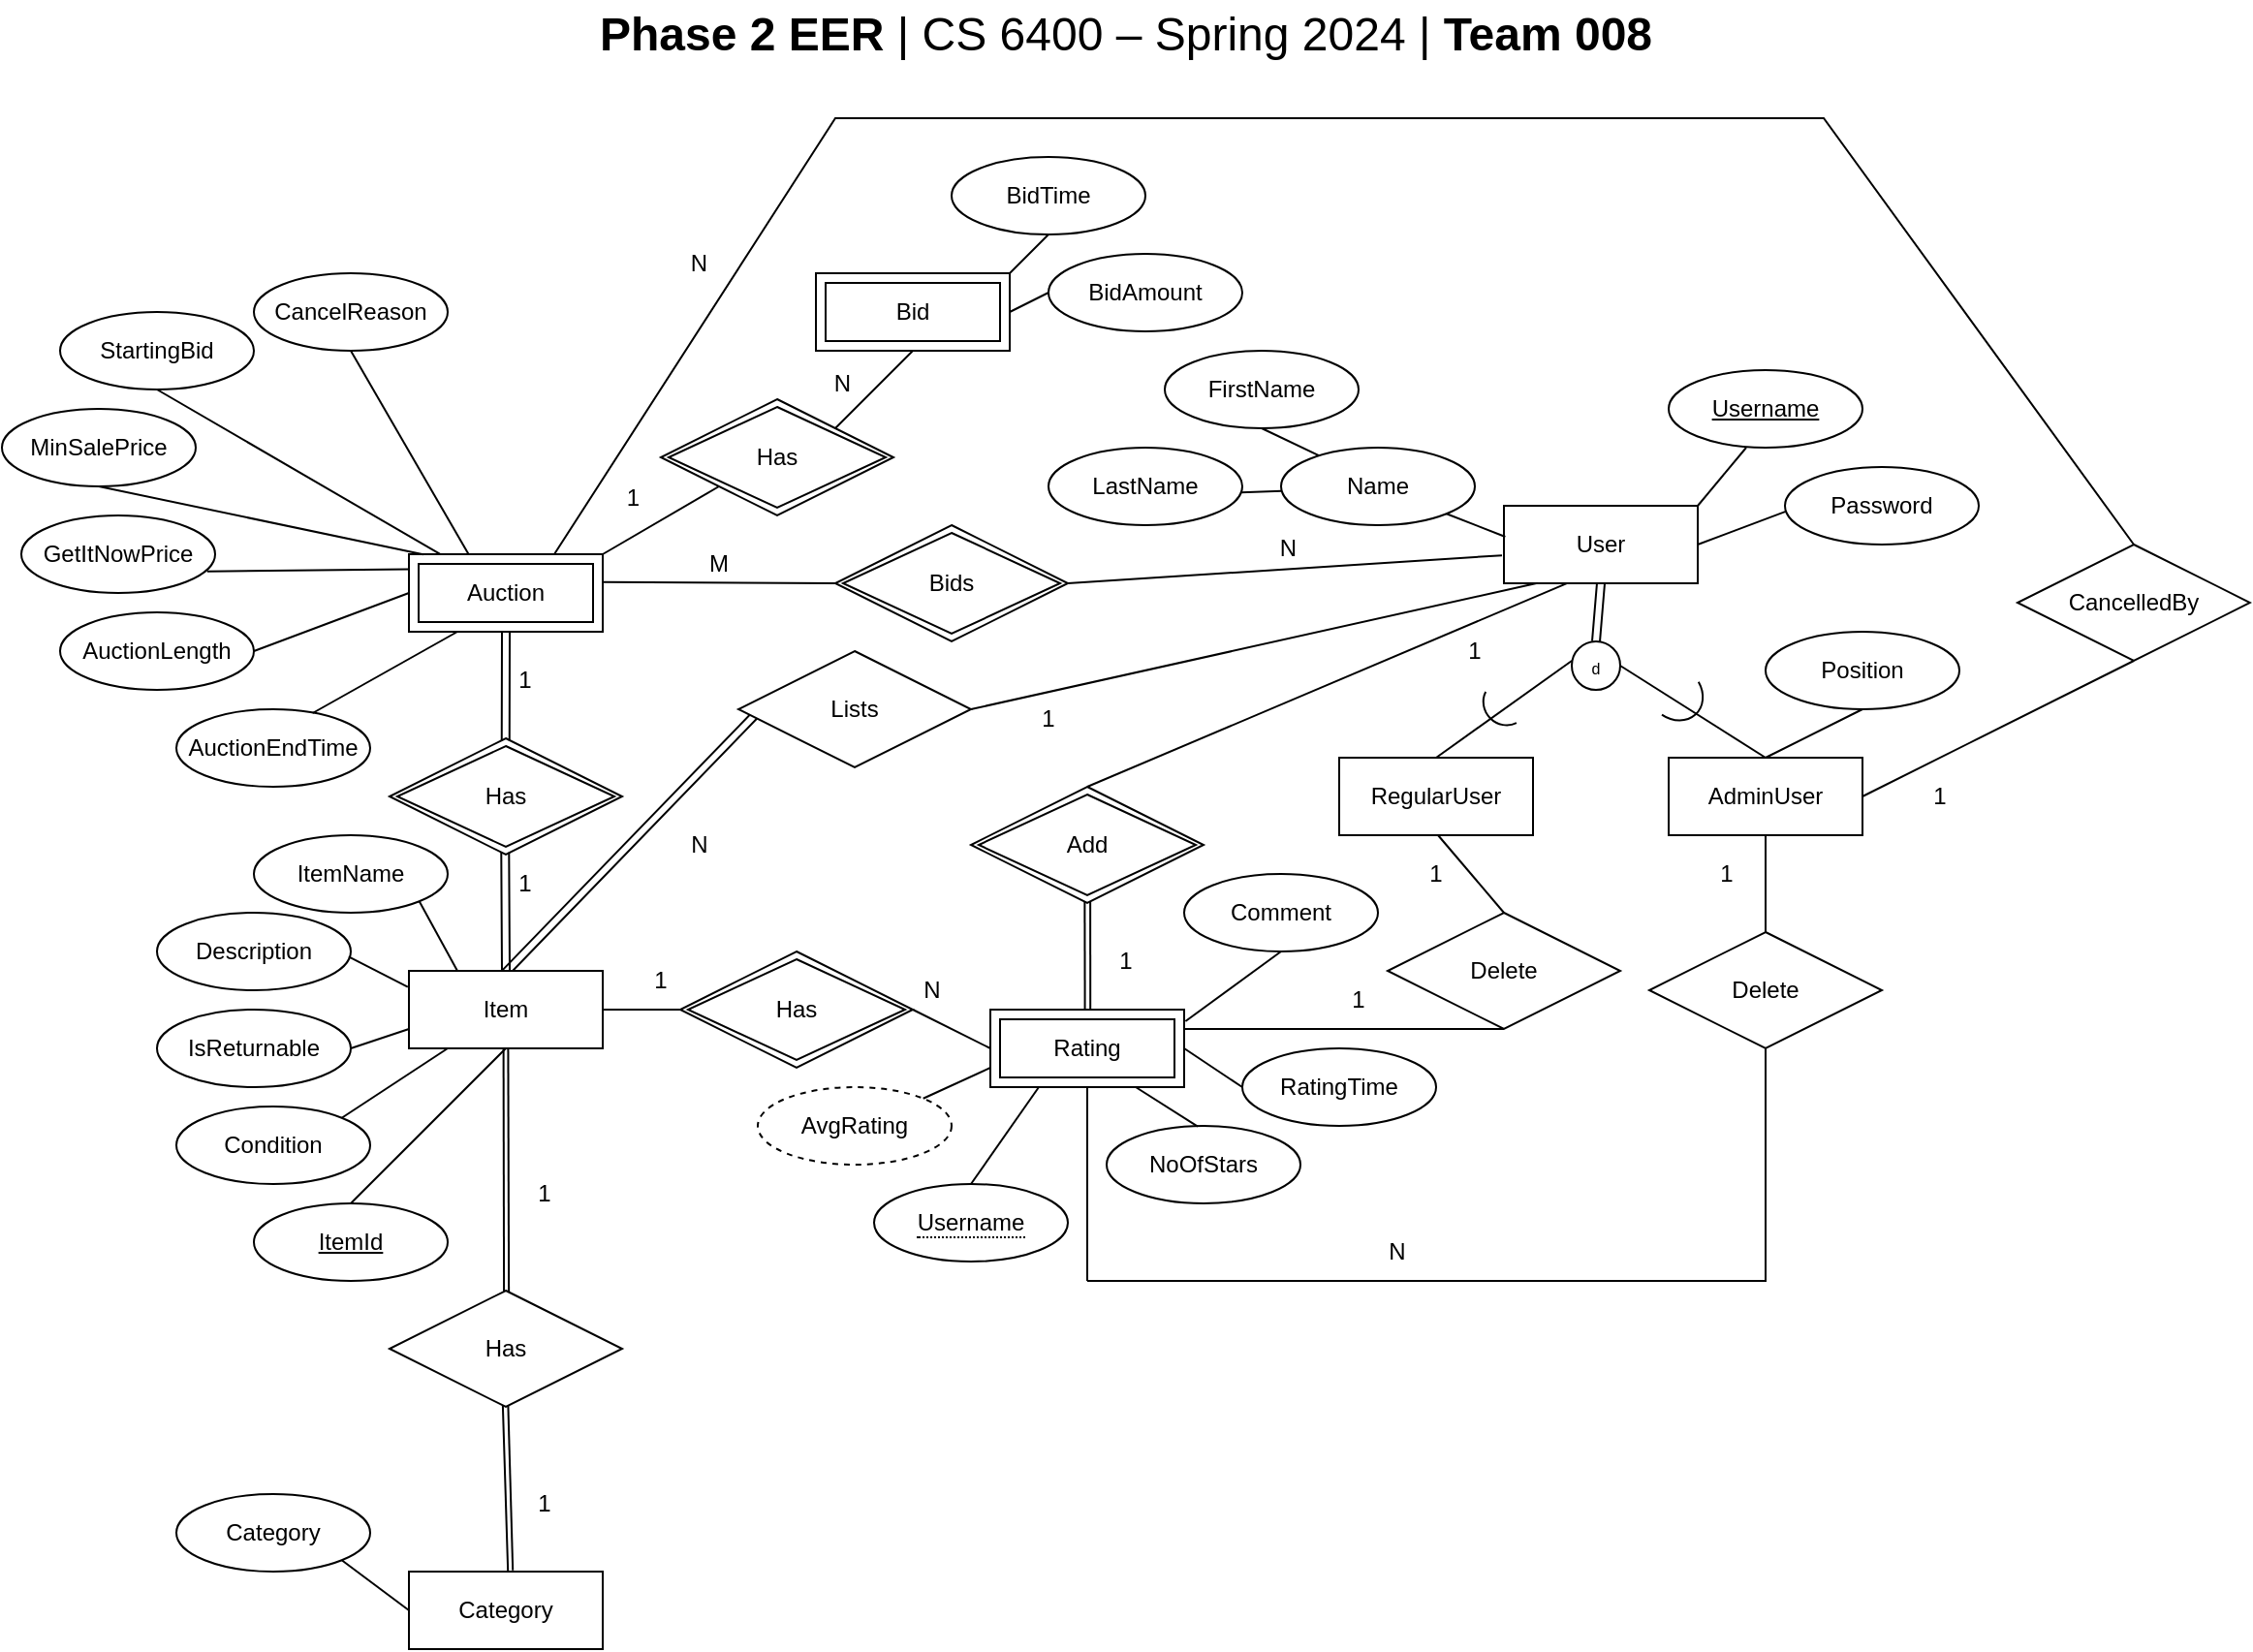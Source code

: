 <mxfile version="24.0.7" type="device">
  <diagram id="R2lEEEUBdFMjLlhIrx00" name="Page-1">
    <mxGraphModel dx="1669" dy="1546" grid="1" gridSize="10" guides="1" tooltips="1" connect="1" arrows="1" fold="1" page="1" pageScale="1" pageWidth="850" pageHeight="1100" background="none" math="0" shadow="0" extFonts="Permanent Marker^https://fonts.googleapis.com/css?family=Permanent+Marker">
      <root>
        <mxCell id="0" />
        <mxCell id="1" parent="0" />
        <mxCell id="Hxyw7TVed6CMUhGU0ngd-3" value="User" style="whiteSpace=wrap;html=1;align=center;" parent="1" vertex="1">
          <mxGeometry x="375" y="80" width="100" height="40" as="geometry" />
        </mxCell>
        <mxCell id="Hxyw7TVed6CMUhGU0ngd-4" value="AdminUser" style="whiteSpace=wrap;html=1;align=center;" parent="1" vertex="1">
          <mxGeometry x="460" y="210" width="100" height="40" as="geometry" />
        </mxCell>
        <mxCell id="Hxyw7TVed6CMUhGU0ngd-5" value="RegularUser" style="whiteSpace=wrap;html=1;align=center;" parent="1" vertex="1">
          <mxGeometry x="290" y="210" width="100" height="40" as="geometry" />
        </mxCell>
        <mxCell id="Hxyw7TVed6CMUhGU0ngd-7" value="Password" style="ellipse;whiteSpace=wrap;html=1;align=center;" parent="1" vertex="1">
          <mxGeometry x="520" y="60" width="100" height="40" as="geometry" />
        </mxCell>
        <mxCell id="Hxyw7TVed6CMUhGU0ngd-14" value="&lt;font style=&quot;font-size: 8px;&quot;&gt;d&lt;/font&gt;" style="ellipse;whiteSpace=wrap;html=1;aspect=fixed;align=center;" parent="1" vertex="1">
          <mxGeometry x="410" y="150" width="25" height="25" as="geometry" />
        </mxCell>
        <mxCell id="Hxyw7TVed6CMUhGU0ngd-17" value="" style="endArrow=none;html=1;rounded=0;entryX=0.004;entryY=0.574;entryDx=0;entryDy=0;exitX=1;exitY=0.5;exitDx=0;exitDy=0;entryPerimeter=0;" parent="1" source="Hxyw7TVed6CMUhGU0ngd-3" target="Hxyw7TVed6CMUhGU0ngd-7" edge="1">
          <mxGeometry width="50" height="50" relative="1" as="geometry">
            <mxPoint x="480" y="110" as="sourcePoint" />
            <mxPoint x="510" y="90" as="targetPoint" />
          </mxGeometry>
        </mxCell>
        <mxCell id="Hxyw7TVed6CMUhGU0ngd-18" value="" style="endArrow=none;html=1;rounded=0;exitX=1;exitY=0;exitDx=0;exitDy=0;" parent="1" source="Hxyw7TVed6CMUhGU0ngd-3" edge="1">
          <mxGeometry width="50" height="50" relative="1" as="geometry">
            <mxPoint x="450" y="100" as="sourcePoint" />
            <mxPoint x="500" y="50" as="targetPoint" />
          </mxGeometry>
        </mxCell>
        <mxCell id="Hxyw7TVed6CMUhGU0ngd-20" value="Username" style="ellipse;whiteSpace=wrap;html=1;align=center;fontStyle=4;" parent="1" vertex="1">
          <mxGeometry x="460" y="10" width="100" height="40" as="geometry" />
        </mxCell>
        <mxCell id="Hxyw7TVed6CMUhGU0ngd-21" value="FirstName" style="ellipse;whiteSpace=wrap;html=1;align=center;" parent="1" vertex="1">
          <mxGeometry x="200" width="100" height="40" as="geometry" />
        </mxCell>
        <mxCell id="Hxyw7TVed6CMUhGU0ngd-22" value="LastName" style="ellipse;whiteSpace=wrap;html=1;align=center;" parent="1" vertex="1">
          <mxGeometry x="140" y="50" width="100" height="40" as="geometry" />
        </mxCell>
        <mxCell id="Hxyw7TVed6CMUhGU0ngd-23" value="" style="endArrow=none;html=1;rounded=0;exitX=0.993;exitY=0.579;exitDx=0;exitDy=0;exitPerimeter=0;entryX=0.003;entryY=0.558;entryDx=0;entryDy=0;entryPerimeter=0;" parent="1" source="Hxyw7TVed6CMUhGU0ngd-22" target="oSjo5vYRVV7ij-zCYn1A-18" edge="1">
          <mxGeometry width="50" height="50" relative="1" as="geometry">
            <mxPoint x="285" y="160" as="sourcePoint" />
            <mxPoint x="375" y="110" as="targetPoint" />
          </mxGeometry>
        </mxCell>
        <mxCell id="Hxyw7TVed6CMUhGU0ngd-24" value="" style="endArrow=none;html=1;rounded=0;exitX=0.5;exitY=1;exitDx=0;exitDy=0;entryX=0.2;entryY=0.108;entryDx=0;entryDy=0;entryPerimeter=0;" parent="1" source="Hxyw7TVed6CMUhGU0ngd-21" target="oSjo5vYRVV7ij-zCYn1A-18" edge="1">
          <mxGeometry width="50" height="50" relative="1" as="geometry">
            <mxPoint x="340" y="50" as="sourcePoint" />
            <mxPoint x="400" y="80" as="targetPoint" />
          </mxGeometry>
        </mxCell>
        <mxCell id="Hxyw7TVed6CMUhGU0ngd-26" value="Position" style="ellipse;whiteSpace=wrap;html=1;align=center;" parent="1" vertex="1">
          <mxGeometry x="510" y="145" width="100" height="40" as="geometry" />
        </mxCell>
        <mxCell id="Hxyw7TVed6CMUhGU0ngd-27" value="" style="endArrow=none;html=1;rounded=0;exitX=0.5;exitY=0;exitDx=0;exitDy=0;entryX=0.5;entryY=1;entryDx=0;entryDy=0;" parent="1" source="Hxyw7TVed6CMUhGU0ngd-4" target="Hxyw7TVed6CMUhGU0ngd-26" edge="1">
          <mxGeometry width="50" height="50" relative="1" as="geometry">
            <mxPoint x="390" y="260" as="sourcePoint" />
            <mxPoint x="440" y="210" as="targetPoint" />
          </mxGeometry>
        </mxCell>
        <mxCell id="Hxyw7TVed6CMUhGU0ngd-48" value="" style="endArrow=none;html=1;rounded=0;exitX=-0.01;exitY=0.64;exitDx=0;exitDy=0;entryX=1;entryY=0.5;entryDx=0;entryDy=0;exitPerimeter=0;" parent="1" source="Hxyw7TVed6CMUhGU0ngd-3" target="Hxyw7TVed6CMUhGU0ngd-84" edge="1">
          <mxGeometry relative="1" as="geometry">
            <mxPoint x="320" y="130.0" as="sourcePoint" />
            <mxPoint x="320" y="170" as="targetPoint" />
          </mxGeometry>
        </mxCell>
        <mxCell id="Hxyw7TVed6CMUhGU0ngd-49" value="N" style="resizable=0;html=1;whiteSpace=wrap;align=right;verticalAlign=bottom;" parent="Hxyw7TVed6CMUhGU0ngd-48" connectable="0" vertex="1">
          <mxGeometry x="1" relative="1" as="geometry">
            <mxPoint x="120" y="-10" as="offset" />
          </mxGeometry>
        </mxCell>
        <mxCell id="Hxyw7TVed6CMUhGU0ngd-57" value="ItemName" style="ellipse;whiteSpace=wrap;html=1;align=center;" parent="1" vertex="1">
          <mxGeometry x="-270" y="250" width="100" height="40" as="geometry" />
        </mxCell>
        <mxCell id="Hxyw7TVed6CMUhGU0ngd-58" value="Description" style="ellipse;whiteSpace=wrap;html=1;align=center;" parent="1" vertex="1">
          <mxGeometry x="-320" y="290" width="100" height="40" as="geometry" />
        </mxCell>
        <mxCell id="Hxyw7TVed6CMUhGU0ngd-61" value="IsReturnable" style="ellipse;whiteSpace=wrap;html=1;align=center;" parent="1" vertex="1">
          <mxGeometry x="-320" y="340" width="100" height="40" as="geometry" />
        </mxCell>
        <mxCell id="Hxyw7TVed6CMUhGU0ngd-68" value="StartingBid" style="ellipse;whiteSpace=wrap;html=1;align=center;" parent="1" vertex="1">
          <mxGeometry x="-370" y="-20" width="100" height="40" as="geometry" />
        </mxCell>
        <mxCell id="Hxyw7TVed6CMUhGU0ngd-69" value="MinSalePrice" style="ellipse;whiteSpace=wrap;html=1;align=center;" parent="1" vertex="1">
          <mxGeometry x="-400" y="30" width="100" height="40" as="geometry" />
        </mxCell>
        <mxCell id="Hxyw7TVed6CMUhGU0ngd-70" value="AuctionLength" style="ellipse;whiteSpace=wrap;html=1;align=center;" parent="1" vertex="1">
          <mxGeometry x="-370" y="135" width="100" height="40" as="geometry" />
        </mxCell>
        <mxCell id="Hxyw7TVed6CMUhGU0ngd-71" value="AuctionEndTime" style="ellipse;whiteSpace=wrap;html=1;align=center;" parent="1" vertex="1">
          <mxGeometry x="-310" y="185" width="100" height="40" as="geometry" />
        </mxCell>
        <mxCell id="Hxyw7TVed6CMUhGU0ngd-84" value="Bids" style="shape=rhombus;double=1;perimeter=rhombusPerimeter;whiteSpace=wrap;html=1;align=center;" parent="1" vertex="1">
          <mxGeometry x="30" y="90" width="120" height="60" as="geometry" />
        </mxCell>
        <mxCell id="oSjo5vYRVV7ij-zCYn1A-8" value="GetItNowPrice" style="ellipse;whiteSpace=wrap;html=1;align=center;" parent="1" vertex="1">
          <mxGeometry x="-390" y="85" width="100" height="40" as="geometry" />
        </mxCell>
        <mxCell id="oSjo5vYRVV7ij-zCYn1A-16" value="" style="shape=link;html=1;rounded=0;exitX=0.446;exitY=1.009;exitDx=0;exitDy=0;exitPerimeter=0;entryX=0.5;entryY=0;entryDx=0;entryDy=0;" parent="1" target="Hxyw7TVed6CMUhGU0ngd-14" edge="1">
          <mxGeometry relative="1" as="geometry">
            <mxPoint x="425.0" y="120.0" as="sourcePoint" />
            <mxPoint x="425.4" y="139.64" as="targetPoint" />
          </mxGeometry>
        </mxCell>
        <mxCell id="oSjo5vYRVV7ij-zCYn1A-18" value="Name" style="ellipse;whiteSpace=wrap;html=1;align=center;" parent="1" vertex="1">
          <mxGeometry x="260" y="50" width="100" height="40" as="geometry" />
        </mxCell>
        <mxCell id="oSjo5vYRVV7ij-zCYn1A-19" value="" style="endArrow=none;html=1;rounded=0;exitX=1;exitY=1;exitDx=0;exitDy=0;entryX=0.007;entryY=0.4;entryDx=0;entryDy=0;entryPerimeter=0;" parent="1" source="oSjo5vYRVV7ij-zCYn1A-18" target="Hxyw7TVed6CMUhGU0ngd-3" edge="1">
          <mxGeometry width="50" height="50" relative="1" as="geometry">
            <mxPoint x="290" y="160" as="sourcePoint" />
            <mxPoint x="340" y="110" as="targetPoint" />
          </mxGeometry>
        </mxCell>
        <mxCell id="oSjo5vYRVV7ij-zCYn1A-23" value="" style="shape=link;html=1;rounded=0;entryX=0.075;entryY=0.542;entryDx=0;entryDy=0;exitX=0.499;exitY=0.021;exitDx=0;exitDy=0;exitPerimeter=0;entryPerimeter=0;" parent="1" edge="1">
          <mxGeometry width="50" height="50" relative="1" as="geometry">
            <mxPoint x="-140.1" y="320.84" as="sourcePoint" />
            <mxPoint x="-11" y="187.52" as="targetPoint" />
          </mxGeometry>
        </mxCell>
        <mxCell id="oSjo5vYRVV7ij-zCYn1A-26" value="" style="endArrow=none;html=1;rounded=0;entryX=0.173;entryY=0.998;entryDx=0;entryDy=0;entryPerimeter=0;exitX=1;exitY=0.5;exitDx=0;exitDy=0;" parent="1" target="Hxyw7TVed6CMUhGU0ngd-3" edge="1">
          <mxGeometry width="50" height="50" relative="1" as="geometry">
            <mxPoint x="100" y="185" as="sourcePoint" />
            <mxPoint x="260" y="190" as="targetPoint" />
          </mxGeometry>
        </mxCell>
        <mxCell id="oSjo5vYRVV7ij-zCYn1A-27" value="1" style="text;html=1;strokeColor=none;fillColor=none;align=center;verticalAlign=middle;whiteSpace=wrap;rounded=0;" parent="1" vertex="1">
          <mxGeometry x="110" y="175" width="60" height="30" as="geometry" />
        </mxCell>
        <mxCell id="oSjo5vYRVV7ij-zCYn1A-28" value="N" style="text;html=1;strokeColor=none;fillColor=none;align=center;verticalAlign=middle;whiteSpace=wrap;rounded=0;" parent="1" vertex="1">
          <mxGeometry x="-70" y="240" width="60" height="30" as="geometry" />
        </mxCell>
        <mxCell id="oSjo5vYRVV7ij-zCYn1A-30" value="Condition" style="ellipse;whiteSpace=wrap;html=1;align=center;" parent="1" vertex="1">
          <mxGeometry x="-310" y="390" width="100" height="40" as="geometry" />
        </mxCell>
        <mxCell id="oSjo5vYRVV7ij-zCYn1A-38" value="" style="endArrow=none;html=1;rounded=0;entryX=1.003;entryY=0.358;entryDx=0;entryDy=0;exitX=0;exitY=0.5;exitDx=0;exitDy=0;entryPerimeter=0;" parent="1" source="Hxyw7TVed6CMUhGU0ngd-84" target="oSjo5vYRVV7ij-zCYn1A-37" edge="1">
          <mxGeometry width="50" height="50" relative="1" as="geometry">
            <mxPoint x="76" y="142" as="sourcePoint" />
            <mxPoint x="-375" y="250" as="targetPoint" />
          </mxGeometry>
        </mxCell>
        <mxCell id="oSjo5vYRVV7ij-zCYn1A-37" value="Auction" style="shape=ext;margin=3;double=1;whiteSpace=wrap;html=1;align=center;" parent="1" vertex="1">
          <mxGeometry x="-190" y="105" width="100" height="40" as="geometry" />
        </mxCell>
        <mxCell id="oSjo5vYRVV7ij-zCYn1A-39" value="Has" style="shape=rhombus;double=1;perimeter=rhombusPerimeter;whiteSpace=wrap;html=1;align=center;" parent="1" vertex="1">
          <mxGeometry x="-200" y="200" width="120" height="60" as="geometry" />
        </mxCell>
        <mxCell id="oSjo5vYRVV7ij-zCYn1A-42" value="M" style="text;html=1;strokeColor=none;fillColor=none;align=center;verticalAlign=middle;whiteSpace=wrap;rounded=0;" parent="1" vertex="1">
          <mxGeometry x="-60" y="95" width="60" height="30" as="geometry" />
        </mxCell>
        <mxCell id="oSjo5vYRVV7ij-zCYn1A-43" value="1" style="text;html=1;strokeColor=none;fillColor=none;align=center;verticalAlign=middle;whiteSpace=wrap;rounded=0;" parent="1" vertex="1">
          <mxGeometry x="-160" y="155" width="60" height="30" as="geometry" />
        </mxCell>
        <mxCell id="oSjo5vYRVV7ij-zCYn1A-44" value="1" style="text;html=1;strokeColor=none;fillColor=none;align=center;verticalAlign=middle;whiteSpace=wrap;rounded=0;" parent="1" vertex="1">
          <mxGeometry x="-160" y="260" width="60" height="30" as="geometry" />
        </mxCell>
        <mxCell id="oSjo5vYRVV7ij-zCYn1A-46" value="" style="endArrow=none;html=1;rounded=0;exitX=0.703;exitY=0.05;exitDx=0;exitDy=0;exitPerimeter=0;entryX=0.25;entryY=1;entryDx=0;entryDy=0;" parent="1" source="Hxyw7TVed6CMUhGU0ngd-71" target="oSjo5vYRVV7ij-zCYn1A-37" edge="1">
          <mxGeometry width="50" height="50" relative="1" as="geometry">
            <mxPoint x="-120" y="170" as="sourcePoint" />
            <mxPoint x="-175" y="146" as="targetPoint" />
          </mxGeometry>
        </mxCell>
        <mxCell id="oSjo5vYRVV7ij-zCYn1A-47" value="" style="endArrow=none;html=1;rounded=0;exitX=1;exitY=0.5;exitDx=0;exitDy=0;entryX=0;entryY=0.5;entryDx=0;entryDy=0;" parent="1" source="Hxyw7TVed6CMUhGU0ngd-70" target="oSjo5vYRVV7ij-zCYn1A-37" edge="1">
          <mxGeometry width="50" height="50" relative="1" as="geometry">
            <mxPoint x="-150" y="200" as="sourcePoint" />
            <mxPoint x="-100" y="150" as="targetPoint" />
          </mxGeometry>
        </mxCell>
        <mxCell id="oSjo5vYRVV7ij-zCYn1A-48" value="" style="endArrow=none;html=1;rounded=0;exitX=0.959;exitY=0.721;exitDx=0;exitDy=0;exitPerimeter=0;entryX=-0.004;entryY=0.193;entryDx=0;entryDy=0;entryPerimeter=0;" parent="1" source="oSjo5vYRVV7ij-zCYn1A-8" target="oSjo5vYRVV7ij-zCYn1A-37" edge="1">
          <mxGeometry width="50" height="50" relative="1" as="geometry">
            <mxPoint x="-180" y="140" as="sourcePoint" />
            <mxPoint x="-130" y="90" as="targetPoint" />
          </mxGeometry>
        </mxCell>
        <mxCell id="oSjo5vYRVV7ij-zCYn1A-49" value="" style="endArrow=none;html=1;rounded=0;entryX=0.5;entryY=1;entryDx=0;entryDy=0;exitX=0.074;exitY=0.003;exitDx=0;exitDy=0;exitPerimeter=0;" parent="1" source="oSjo5vYRVV7ij-zCYn1A-37" target="Hxyw7TVed6CMUhGU0ngd-69" edge="1">
          <mxGeometry width="50" height="50" relative="1" as="geometry">
            <mxPoint x="-180" y="100" as="sourcePoint" />
            <mxPoint x="-130" y="90" as="targetPoint" />
          </mxGeometry>
        </mxCell>
        <mxCell id="oSjo5vYRVV7ij-zCYn1A-50" value="" style="endArrow=none;html=1;rounded=0;exitX=0.161;exitY=-0.001;exitDx=0;exitDy=0;exitPerimeter=0;entryX=0.5;entryY=1;entryDx=0;entryDy=0;" parent="1" source="oSjo5vYRVV7ij-zCYn1A-37" target="Hxyw7TVed6CMUhGU0ngd-68" edge="1">
          <mxGeometry width="50" height="50" relative="1" as="geometry">
            <mxPoint x="-180" y="150" as="sourcePoint" />
            <mxPoint x="-130" y="100" as="targetPoint" />
          </mxGeometry>
        </mxCell>
        <mxCell id="oSjo5vYRVV7ij-zCYn1A-51" value="" style="endArrow=none;html=1;rounded=0;exitX=1;exitY=1;exitDx=0;exitDy=0;entryX=0.25;entryY=0;entryDx=0;entryDy=0;" parent="1" source="Hxyw7TVed6CMUhGU0ngd-57" edge="1">
          <mxGeometry width="50" height="50" relative="1" as="geometry">
            <mxPoint x="-200" y="340" as="sourcePoint" />
            <mxPoint x="-165" y="320" as="targetPoint" />
          </mxGeometry>
        </mxCell>
        <mxCell id="oSjo5vYRVV7ij-zCYn1A-52" value="" style="endArrow=none;html=1;rounded=0;exitX=0.989;exitY=0.567;exitDx=0;exitDy=0;entryX=-0.006;entryY=0.207;entryDx=0;entryDy=0;entryPerimeter=0;exitPerimeter=0;" parent="1" source="Hxyw7TVed6CMUhGU0ngd-58" edge="1">
          <mxGeometry width="50" height="50" relative="1" as="geometry">
            <mxPoint x="-200" y="340" as="sourcePoint" />
            <mxPoint x="-190.6" y="328.28" as="targetPoint" />
          </mxGeometry>
        </mxCell>
        <mxCell id="oSjo5vYRVV7ij-zCYn1A-53" value="" style="endArrow=none;html=1;rounded=0;exitX=1;exitY=0.5;exitDx=0;exitDy=0;entryX=0;entryY=0.75;entryDx=0;entryDy=0;" parent="1" source="Hxyw7TVed6CMUhGU0ngd-61" edge="1">
          <mxGeometry width="50" height="50" relative="1" as="geometry">
            <mxPoint x="-230" y="360" as="sourcePoint" />
            <mxPoint x="-190" y="350" as="targetPoint" />
          </mxGeometry>
        </mxCell>
        <mxCell id="oSjo5vYRVV7ij-zCYn1A-54" value="" style="endArrow=none;html=1;rounded=0;exitX=1;exitY=0;exitDx=0;exitDy=0;entryX=0.195;entryY=1.013;entryDx=0;entryDy=0;entryPerimeter=0;" parent="1" source="oSjo5vYRVV7ij-zCYn1A-30" target="lAz_LR4isITprQSDIWvb-13" edge="1">
          <mxGeometry width="50" height="50" relative="1" as="geometry">
            <mxPoint x="-170" y="380" as="sourcePoint" />
            <mxPoint x="-140" y="360" as="targetPoint" />
            <Array as="points">
              <mxPoint x="-170" y="360" />
            </Array>
          </mxGeometry>
        </mxCell>
        <mxCell id="oSjo5vYRVV7ij-zCYn1A-66" value="BidAmount" style="ellipse;whiteSpace=wrap;html=1;align=center;" parent="1" vertex="1">
          <mxGeometry x="140" y="-50" width="100" height="40" as="geometry" />
        </mxCell>
        <mxCell id="oSjo5vYRVV7ij-zCYn1A-68" value="BidTime" style="ellipse;whiteSpace=wrap;html=1;align=center;" parent="1" vertex="1">
          <mxGeometry x="90" y="-100" width="100" height="40" as="geometry" />
        </mxCell>
        <mxCell id="oSjo5vYRVV7ij-zCYn1A-69" value="" style="endArrow=none;html=1;rounded=0;exitX=0;exitY=0.5;exitDx=0;exitDy=0;entryX=1;entryY=0.5;entryDx=0;entryDy=0;" parent="1" source="oSjo5vYRVV7ij-zCYn1A-66" target="lAz_LR4isITprQSDIWvb-16" edge="1">
          <mxGeometry width="50" height="50" relative="1" as="geometry">
            <mxPoint x="360" y="695" as="sourcePoint" />
            <mxPoint x="75" y="95" as="targetPoint" />
          </mxGeometry>
        </mxCell>
        <mxCell id="oSjo5vYRVV7ij-zCYn1A-70" value="" style="endArrow=none;html=1;rounded=0;exitX=0.5;exitY=1;exitDx=0;exitDy=0;entryX=1;entryY=0;entryDx=0;entryDy=0;" parent="1" source="oSjo5vYRVV7ij-zCYn1A-68" target="lAz_LR4isITprQSDIWvb-16" edge="1">
          <mxGeometry width="50" height="50" relative="1" as="geometry">
            <mxPoint x="340" y="695" as="sourcePoint" />
            <mxPoint x="105" y="95" as="targetPoint" />
          </mxGeometry>
        </mxCell>
        <mxCell id="oSjo5vYRVV7ij-zCYn1A-71" value="CancelReason" style="ellipse;whiteSpace=wrap;html=1;align=center;" parent="1" vertex="1">
          <mxGeometry x="-270" y="-40" width="100" height="40" as="geometry" />
        </mxCell>
        <mxCell id="oSjo5vYRVV7ij-zCYn1A-78" value="" style="endArrow=none;html=1;rounded=0;entryX=0.5;entryY=1;entryDx=0;entryDy=0;exitX=0.307;exitY=-0.002;exitDx=0;exitDy=0;exitPerimeter=0;" parent="1" source="oSjo5vYRVV7ij-zCYn1A-37" target="oSjo5vYRVV7ij-zCYn1A-71" edge="1">
          <mxGeometry width="50" height="50" relative="1" as="geometry">
            <mxPoint x="-110" y="150" as="sourcePoint" />
            <mxPoint x="-60" y="100" as="targetPoint" />
          </mxGeometry>
        </mxCell>
        <mxCell id="oSjo5vYRVV7ij-zCYn1A-84" value="" style="shape=link;html=1;rounded=0;entryX=0.5;entryY=1;entryDx=0;entryDy=0;exitX=0.499;exitY=0.021;exitDx=0;exitDy=0;exitPerimeter=0;" parent="1" source="oSjo5vYRVV7ij-zCYn1A-39" target="oSjo5vYRVV7ij-zCYn1A-37" edge="1">
          <mxGeometry relative="1" as="geometry">
            <mxPoint x="-140" y="200" as="sourcePoint" />
            <mxPoint x="-140" y="150.28" as="targetPoint" />
          </mxGeometry>
        </mxCell>
        <mxCell id="oSjo5vYRVV7ij-zCYn1A-87" value="" style="shape=link;html=1;rounded=0;entryX=0.5;entryY=0;entryDx=0;entryDy=0;exitX=0.497;exitY=0.981;exitDx=0;exitDy=0;exitPerimeter=0;" parent="1" source="oSjo5vYRVV7ij-zCYn1A-39" edge="1">
          <mxGeometry relative="1" as="geometry">
            <mxPoint x="-140" y="280" as="sourcePoint" />
            <mxPoint x="-140" y="320" as="targetPoint" />
          </mxGeometry>
        </mxCell>
        <mxCell id="oSjo5vYRVV7ij-zCYn1A-89" value="CancelledBy" style="shape=rhombus;perimeter=rhombusPerimeter;whiteSpace=wrap;html=1;align=center;" parent="1" vertex="1">
          <mxGeometry x="640" y="100" width="120" height="60" as="geometry" />
        </mxCell>
        <mxCell id="oSjo5vYRVV7ij-zCYn1A-90" value="" style="endArrow=none;html=1;rounded=0;entryX=0.5;entryY=1;entryDx=0;entryDy=0;exitX=1;exitY=0.5;exitDx=0;exitDy=0;" parent="1" source="Hxyw7TVed6CMUhGU0ngd-4" target="oSjo5vYRVV7ij-zCYn1A-89" edge="1">
          <mxGeometry width="50" height="50" relative="1" as="geometry">
            <mxPoint x="270" y="250" as="sourcePoint" />
            <mxPoint x="320" y="200" as="targetPoint" />
          </mxGeometry>
        </mxCell>
        <mxCell id="oSjo5vYRVV7ij-zCYn1A-93" value="" style="endArrow=none;html=1;rounded=0;entryX=0.5;entryY=0;entryDx=0;entryDy=0;exitX=0.75;exitY=0;exitDx=0;exitDy=0;" parent="1" source="oSjo5vYRVV7ij-zCYn1A-37" target="oSjo5vYRVV7ij-zCYn1A-89" edge="1">
          <mxGeometry width="50" height="50" relative="1" as="geometry">
            <mxPoint x="-130" y="110" as="sourcePoint" />
            <mxPoint x="390" y="180" as="targetPoint" />
            <Array as="points">
              <mxPoint x="30" y="-120" />
              <mxPoint x="450" y="-120" />
              <mxPoint x="540" y="-120" />
            </Array>
          </mxGeometry>
        </mxCell>
        <mxCell id="oSjo5vYRVV7ij-zCYn1A-95" value="1" style="text;html=1;strokeColor=none;fillColor=none;align=center;verticalAlign=middle;whiteSpace=wrap;rounded=0;" parent="1" vertex="1">
          <mxGeometry x="570" y="215" width="60" height="30" as="geometry" />
        </mxCell>
        <mxCell id="oSjo5vYRVV7ij-zCYn1A-99" value="Rating" style="shape=ext;margin=3;double=1;whiteSpace=wrap;html=1;align=center;" parent="1" vertex="1">
          <mxGeometry x="110" y="340" width="100" height="40" as="geometry" />
        </mxCell>
        <mxCell id="oSjo5vYRVV7ij-zCYn1A-100" value="" style="endArrow=none;html=1;rounded=0;entryX=0.327;entryY=0.999;entryDx=0;entryDy=0;entryPerimeter=0;exitX=0.5;exitY=0;exitDx=0;exitDy=0;" parent="1" source="oSjo5vYRVV7ij-zCYn1A-102" target="Hxyw7TVed6CMUhGU0ngd-3" edge="1">
          <mxGeometry width="50" height="50" relative="1" as="geometry">
            <mxPoint x="210" y="220" as="sourcePoint" />
            <mxPoint x="170" y="230" as="targetPoint" />
          </mxGeometry>
        </mxCell>
        <mxCell id="oSjo5vYRVV7ij-zCYn1A-102" value="Add" style="shape=rhombus;double=1;perimeter=rhombusPerimeter;whiteSpace=wrap;html=1;align=center;" parent="1" vertex="1">
          <mxGeometry x="100" y="225" width="120" height="60" as="geometry" />
        </mxCell>
        <mxCell id="oSjo5vYRVV7ij-zCYn1A-103" value="" style="endArrow=none;html=1;rounded=0;exitX=0.516;exitY=-0.01;exitDx=0;exitDy=0;entryX=0.513;entryY=0.991;entryDx=0;entryDy=0;entryPerimeter=0;exitPerimeter=0;" parent="1" source="oSjo5vYRVV7ij-zCYn1A-99" target="oSjo5vYRVV7ij-zCYn1A-102" edge="1">
          <mxGeometry width="50" height="50" relative="1" as="geometry">
            <mxPoint x="220" y="270" as="sourcePoint" />
            <mxPoint x="270" y="220" as="targetPoint" />
          </mxGeometry>
        </mxCell>
        <mxCell id="oSjo5vYRVV7ij-zCYn1A-106" value="Comment" style="ellipse;whiteSpace=wrap;html=1;align=center;" parent="1" vertex="1">
          <mxGeometry x="210" y="270" width="100" height="40" as="geometry" />
        </mxCell>
        <mxCell id="oSjo5vYRVV7ij-zCYn1A-107" value="RatingTime" style="ellipse;whiteSpace=wrap;html=1;align=center;" parent="1" vertex="1">
          <mxGeometry x="240" y="360" width="100" height="40" as="geometry" />
        </mxCell>
        <mxCell id="oSjo5vYRVV7ij-zCYn1A-108" value="NoOfStars" style="ellipse;whiteSpace=wrap;html=1;align=center;" parent="1" vertex="1">
          <mxGeometry x="170" y="400" width="100" height="40" as="geometry" />
        </mxCell>
        <mxCell id="oSjo5vYRVV7ij-zCYn1A-109" value="AvgRating" style="ellipse;whiteSpace=wrap;html=1;align=center;dashed=1;" parent="1" vertex="1">
          <mxGeometry x="-10" y="380" width="100" height="40" as="geometry" />
        </mxCell>
        <mxCell id="oSjo5vYRVV7ij-zCYn1A-110" value="1" style="text;html=1;strokeColor=none;fillColor=none;align=center;verticalAlign=middle;whiteSpace=wrap;rounded=0;" parent="1" vertex="1">
          <mxGeometry x="330" y="140" width="60" height="30" as="geometry" />
        </mxCell>
        <mxCell id="oSjo5vYRVV7ij-zCYn1A-112" value="" style="endArrow=none;html=1;rounded=0;entryX=0.5;entryY=1;entryDx=0;entryDy=0;exitX=1.007;exitY=0.15;exitDx=0;exitDy=0;exitPerimeter=0;" parent="1" source="oSjo5vYRVV7ij-zCYn1A-99" target="oSjo5vYRVV7ij-zCYn1A-106" edge="1">
          <mxGeometry width="50" height="50" relative="1" as="geometry">
            <mxPoint x="190" y="390" as="sourcePoint" />
            <mxPoint x="240" y="340" as="targetPoint" />
          </mxGeometry>
        </mxCell>
        <mxCell id="oSjo5vYRVV7ij-zCYn1A-113" value="" style="endArrow=none;html=1;rounded=0;entryX=0;entryY=0.5;entryDx=0;entryDy=0;exitX=1;exitY=0.5;exitDx=0;exitDy=0;" parent="1" source="oSjo5vYRVV7ij-zCYn1A-99" target="oSjo5vYRVV7ij-zCYn1A-107" edge="1">
          <mxGeometry width="50" height="50" relative="1" as="geometry">
            <mxPoint x="190" y="390" as="sourcePoint" />
            <mxPoint x="240" y="340" as="targetPoint" />
          </mxGeometry>
        </mxCell>
        <mxCell id="oSjo5vYRVV7ij-zCYn1A-114" value="" style="endArrow=none;html=1;rounded=0;entryX=0.47;entryY=0.008;entryDx=0;entryDy=0;entryPerimeter=0;exitX=0.75;exitY=1;exitDx=0;exitDy=0;" parent="1" source="oSjo5vYRVV7ij-zCYn1A-99" target="oSjo5vYRVV7ij-zCYn1A-108" edge="1">
          <mxGeometry width="50" height="50" relative="1" as="geometry">
            <mxPoint x="190" y="390" as="sourcePoint" />
            <mxPoint x="240" y="340" as="targetPoint" />
          </mxGeometry>
        </mxCell>
        <mxCell id="oSjo5vYRVV7ij-zCYn1A-115" value="" style="endArrow=none;html=1;rounded=0;entryX=0;entryY=0.75;entryDx=0;entryDy=0;exitX=1;exitY=0;exitDx=0;exitDy=0;" parent="1" source="oSjo5vYRVV7ij-zCYn1A-109" target="oSjo5vYRVV7ij-zCYn1A-99" edge="1">
          <mxGeometry width="50" height="50" relative="1" as="geometry">
            <mxPoint x="190" y="390" as="sourcePoint" />
            <mxPoint x="240" y="340" as="targetPoint" />
          </mxGeometry>
        </mxCell>
        <mxCell id="oSjo5vYRVV7ij-zCYn1A-116" value="Has" style="shape=rhombus;double=1;perimeter=rhombusPerimeter;whiteSpace=wrap;html=1;align=center;" parent="1" vertex="1">
          <mxGeometry x="-50" y="310" width="120" height="60" as="geometry" />
        </mxCell>
        <mxCell id="oSjo5vYRVV7ij-zCYn1A-117" value="" style="endArrow=none;html=1;rounded=0;entryX=0;entryY=0.5;entryDx=0;entryDy=0;exitX=1;exitY=0.5;exitDx=0;exitDy=0;" parent="1" source="oSjo5vYRVV7ij-zCYn1A-116" target="oSjo5vYRVV7ij-zCYn1A-99" edge="1">
          <mxGeometry width="50" height="50" relative="1" as="geometry">
            <mxPoint x="110" y="420" as="sourcePoint" />
            <mxPoint x="160" y="370" as="targetPoint" />
          </mxGeometry>
        </mxCell>
        <mxCell id="oSjo5vYRVV7ij-zCYn1A-118" value="" style="endArrow=none;html=1;rounded=0;entryX=0;entryY=0.5;entryDx=0;entryDy=0;" parent="1" target="oSjo5vYRVV7ij-zCYn1A-116" edge="1">
          <mxGeometry width="50" height="50" relative="1" as="geometry">
            <mxPoint x="-90" y="340" as="sourcePoint" />
            <mxPoint x="160" y="370" as="targetPoint" />
          </mxGeometry>
        </mxCell>
        <mxCell id="oSjo5vYRVV7ij-zCYn1A-119" value="N" style="text;html=1;strokeColor=none;fillColor=none;align=center;verticalAlign=middle;whiteSpace=wrap;rounded=0;" parent="1" vertex="1">
          <mxGeometry x="50" y="315" width="60" height="30" as="geometry" />
        </mxCell>
        <mxCell id="oSjo5vYRVV7ij-zCYn1A-120" value="1" style="text;html=1;strokeColor=none;fillColor=none;align=center;verticalAlign=middle;whiteSpace=wrap;rounded=0;" parent="1" vertex="1">
          <mxGeometry x="-90" y="310" width="60" height="30" as="geometry" />
        </mxCell>
        <mxCell id="oSjo5vYRVV7ij-zCYn1A-122" value="1" style="text;html=1;strokeColor=none;fillColor=none;align=center;verticalAlign=middle;whiteSpace=wrap;rounded=0;" parent="1" vertex="1">
          <mxGeometry x="150" y="300" width="60" height="30" as="geometry" />
        </mxCell>
        <mxCell id="oSjo5vYRVV7ij-zCYn1A-123" value="Delete" style="shape=rhombus;perimeter=rhombusPerimeter;whiteSpace=wrap;html=1;align=center;" parent="1" vertex="1">
          <mxGeometry x="450" y="300" width="120" height="60" as="geometry" />
        </mxCell>
        <mxCell id="oSjo5vYRVV7ij-zCYn1A-124" value="" style="endArrow=none;html=1;rounded=0;entryX=0.5;entryY=1;entryDx=0;entryDy=0;exitX=0.5;exitY=0;exitDx=0;exitDy=0;" parent="1" source="oSjo5vYRVV7ij-zCYn1A-123" target="Hxyw7TVed6CMUhGU0ngd-4" edge="1">
          <mxGeometry width="50" height="50" relative="1" as="geometry">
            <mxPoint x="230" y="400" as="sourcePoint" />
            <mxPoint x="280" y="350" as="targetPoint" />
          </mxGeometry>
        </mxCell>
        <mxCell id="oSjo5vYRVV7ij-zCYn1A-125" value="" style="endArrow=none;html=1;rounded=0;entryX=0.5;entryY=1;entryDx=0;entryDy=0;" parent="1" target="oSjo5vYRVV7ij-zCYn1A-123" edge="1">
          <mxGeometry width="50" height="50" relative="1" as="geometry">
            <mxPoint x="160" y="480" as="sourcePoint" />
            <mxPoint x="280" y="350" as="targetPoint" />
            <Array as="points">
              <mxPoint x="510" y="480" />
            </Array>
          </mxGeometry>
        </mxCell>
        <mxCell id="oSjo5vYRVV7ij-zCYn1A-126" value="1" style="text;html=1;strokeColor=none;fillColor=none;align=center;verticalAlign=middle;whiteSpace=wrap;rounded=0;" parent="1" vertex="1">
          <mxGeometry x="460" y="255" width="60" height="30" as="geometry" />
        </mxCell>
        <mxCell id="oSjo5vYRVV7ij-zCYn1A-127" value="N" style="text;html=1;strokeColor=none;fillColor=none;align=center;verticalAlign=middle;whiteSpace=wrap;rounded=0;" parent="1" vertex="1">
          <mxGeometry x="290" y="450" width="60" height="30" as="geometry" />
        </mxCell>
        <mxCell id="oSjo5vYRVV7ij-zCYn1A-129" value="" style="endArrow=none;html=1;rounded=0;entryX=0.5;entryY=1;entryDx=0;entryDy=0;" parent="1" target="oSjo5vYRVV7ij-zCYn1A-99" edge="1">
          <mxGeometry width="50" height="50" relative="1" as="geometry">
            <mxPoint x="160" y="480" as="sourcePoint" />
            <mxPoint x="240" y="290" as="targetPoint" />
          </mxGeometry>
        </mxCell>
        <mxCell id="oSjo5vYRVV7ij-zCYn1A-130" value="Delete" style="shape=rhombus;perimeter=rhombusPerimeter;whiteSpace=wrap;html=1;align=center;" parent="1" vertex="1">
          <mxGeometry x="315" y="290" width="120" height="60" as="geometry" />
        </mxCell>
        <mxCell id="oSjo5vYRVV7ij-zCYn1A-131" value="" style="endArrow=none;html=1;rounded=0;exitX=0.5;exitY=0;exitDx=0;exitDy=0;" parent="1" source="oSjo5vYRVV7ij-zCYn1A-130" edge="1">
          <mxGeometry width="50" height="50" relative="1" as="geometry">
            <mxPoint x="190" y="340" as="sourcePoint" />
            <mxPoint x="341" y="250" as="targetPoint" />
          </mxGeometry>
        </mxCell>
        <mxCell id="oSjo5vYRVV7ij-zCYn1A-132" value="" style="endArrow=none;html=1;rounded=0;entryX=0.5;entryY=1;entryDx=0;entryDy=0;exitX=1;exitY=0.25;exitDx=0;exitDy=0;" parent="1" source="oSjo5vYRVV7ij-zCYn1A-99" target="oSjo5vYRVV7ij-zCYn1A-130" edge="1">
          <mxGeometry width="50" height="50" relative="1" as="geometry">
            <mxPoint x="190" y="340" as="sourcePoint" />
            <mxPoint x="240" y="290" as="targetPoint" />
          </mxGeometry>
        </mxCell>
        <mxCell id="oSjo5vYRVV7ij-zCYn1A-133" value="1" style="text;html=1;strokeColor=none;fillColor=none;align=center;verticalAlign=middle;whiteSpace=wrap;rounded=0;" parent="1" vertex="1">
          <mxGeometry x="310" y="255" width="60" height="30" as="geometry" />
        </mxCell>
        <mxCell id="oSjo5vYRVV7ij-zCYn1A-134" value="1" style="text;html=1;strokeColor=none;fillColor=none;align=center;verticalAlign=middle;whiteSpace=wrap;rounded=0;" parent="1" vertex="1">
          <mxGeometry x="270" y="320" width="60" height="30" as="geometry" />
        </mxCell>
        <mxCell id="4" value="" style="group" parent="1" vertex="1" connectable="0">
          <mxGeometry x="350" y="160" width="60" height="45.34" as="geometry" />
        </mxCell>
        <mxCell id="5" value="" style="verticalLabelPosition=bottom;verticalAlign=top;html=1;shape=mxgraph.basic.arc;startAngle=0.3;endAngle=0.702;rotation=45;" parent="4" vertex="1">
          <mxGeometry x="14.105" y="10.31" width="23.742" height="22.67" as="geometry" />
        </mxCell>
        <mxCell id="6" value="" style="endArrow=none;html=1;rounded=0;exitX=0.5;exitY=0;exitDx=0;exitDy=0;" parent="4" source="Hxyw7TVed6CMUhGU0ngd-5" edge="1">
          <mxGeometry width="50" height="50" relative="1" as="geometry">
            <mxPoint y="45.34" as="sourcePoint" />
            <mxPoint x="60" as="targetPoint" />
          </mxGeometry>
        </mxCell>
        <mxCell id="8" value="" style="group;rotation=-90;" parent="1" vertex="1" connectable="0">
          <mxGeometry x="450" y="145" width="52.58" height="62.58" as="geometry" />
        </mxCell>
        <mxCell id="9" value="" style="verticalLabelPosition=bottom;verticalAlign=top;html=1;shape=mxgraph.basic.arc;startAngle=0.3;endAngle=0.715;rotation=-45;" parent="8" vertex="1">
          <mxGeometry y="15.65" width="26.29" height="31.29" as="geometry" />
        </mxCell>
        <mxCell id="10" value="" style="endArrow=none;html=1;rounded=0;exitX=0.5;exitY=0;exitDx=0;exitDy=0;entryX=1;entryY=0.5;entryDx=0;entryDy=0;" parent="1" source="Hxyw7TVed6CMUhGU0ngd-4" target="Hxyw7TVed6CMUhGU0ngd-14" edge="1">
          <mxGeometry width="50" height="50" relative="1" as="geometry">
            <mxPoint x="498.502" y="237.996" as="sourcePoint" />
            <mxPoint x="440" y="170" as="targetPoint" />
          </mxGeometry>
        </mxCell>
        <mxCell id="12" value="N" style="resizable=0;html=1;whiteSpace=wrap;align=right;verticalAlign=bottom;" parent="1" connectable="0" vertex="1">
          <mxGeometry x="-199.999" y="135.0" as="geometry">
            <mxPoint x="165" y="-172" as="offset" />
          </mxGeometry>
        </mxCell>
        <mxCell id="13" value="&lt;p style=&quot;margin: 2pt 0in 0in; line-height: normal;&quot; align=&quot;center&quot; class=&quot;MsoNormal&quot;&gt;&lt;font style=&quot;font-size: 24px;&quot;&gt;&lt;b&gt;&lt;span style=&quot;font-family: Arial, sans-serif;&quot;&gt;Phase 2 EER &lt;/span&gt;&lt;/b&gt;&lt;span&gt;| CS 6400 – Spring 2024 | &lt;b&gt;Team 008&lt;/b&gt;&lt;/span&gt;&lt;/font&gt;&lt;/p&gt;" style="text;html=1;strokeColor=none;fillColor=none;align=center;verticalAlign=middle;whiteSpace=wrap;rounded=0;" parent="1" vertex="1">
          <mxGeometry x="-220" y="-180" width="800" height="30" as="geometry" />
        </mxCell>
        <mxCell id="lAz_LR4isITprQSDIWvb-13" value="Item" style="whiteSpace=wrap;html=1;align=center;" parent="1" vertex="1">
          <mxGeometry x="-190" y="320" width="100" height="40" as="geometry" />
        </mxCell>
        <mxCell id="lAz_LR4isITprQSDIWvb-14" value="&lt;u&gt;ItemId&lt;/u&gt;" style="ellipse;whiteSpace=wrap;html=1;align=center;" parent="1" vertex="1">
          <mxGeometry x="-270" y="440" width="100" height="40" as="geometry" />
        </mxCell>
        <mxCell id="lAz_LR4isITprQSDIWvb-15" value="" style="endArrow=none;html=1;rounded=0;entryX=0.5;entryY=1;entryDx=0;entryDy=0;exitX=0.5;exitY=0;exitDx=0;exitDy=0;" parent="1" source="lAz_LR4isITprQSDIWvb-14" target="lAz_LR4isITprQSDIWvb-13" edge="1">
          <mxGeometry width="50" height="50" relative="1" as="geometry">
            <mxPoint x="-170" y="450" as="sourcePoint" />
            <mxPoint x="-120" y="400" as="targetPoint" />
          </mxGeometry>
        </mxCell>
        <mxCell id="lAz_LR4isITprQSDIWvb-16" value="Bid" style="shape=ext;margin=3;double=1;whiteSpace=wrap;html=1;align=center;" parent="1" vertex="1">
          <mxGeometry x="20" y="-40" width="100" height="40" as="geometry" />
        </mxCell>
        <mxCell id="lAz_LR4isITprQSDIWvb-19" value="" style="endArrow=none;html=1;rounded=0;exitX=0.488;exitY=0;exitDx=0;exitDy=0;entryX=0.489;entryY=0.989;entryDx=0;entryDy=0;entryPerimeter=0;exitPerimeter=0;" parent="1" source="oSjo5vYRVV7ij-zCYn1A-99" target="oSjo5vYRVV7ij-zCYn1A-102" edge="1">
          <mxGeometry width="50" height="50" relative="1" as="geometry">
            <mxPoint x="150" y="340" as="sourcePoint" />
            <mxPoint x="150" y="285" as="targetPoint" />
          </mxGeometry>
        </mxCell>
        <mxCell id="lAz_LR4isITprQSDIWvb-28" value="" style="endArrow=none;html=1;rounded=0;entryX=0.5;entryY=1;entryDx=0;entryDy=0;exitX=1;exitY=0;exitDx=0;exitDy=0;" parent="1" source="lAz_LR4isITprQSDIWvb-30" target="lAz_LR4isITprQSDIWvb-16" edge="1">
          <mxGeometry relative="1" as="geometry">
            <mxPoint x="40" y="30" as="sourcePoint" />
            <mxPoint x="110" y="80" as="targetPoint" />
          </mxGeometry>
        </mxCell>
        <mxCell id="lAz_LR4isITprQSDIWvb-29" value="N" style="resizable=0;html=1;whiteSpace=wrap;align=right;verticalAlign=bottom;" parent="lAz_LR4isITprQSDIWvb-28" connectable="0" vertex="1">
          <mxGeometry x="1" relative="1" as="geometry">
            <mxPoint x="-30" y="25" as="offset" />
          </mxGeometry>
        </mxCell>
        <mxCell id="lAz_LR4isITprQSDIWvb-30" value="Has" style="shape=rhombus;double=1;perimeter=rhombusPerimeter;whiteSpace=wrap;html=1;align=center;" parent="1" vertex="1">
          <mxGeometry x="-60" y="25" width="120" height="60" as="geometry" />
        </mxCell>
        <mxCell id="lAz_LR4isITprQSDIWvb-31" value="" style="endArrow=none;html=1;rounded=0;entryX=0;entryY=1;entryDx=0;entryDy=0;exitX=1;exitY=0;exitDx=0;exitDy=0;" parent="1" source="oSjo5vYRVV7ij-zCYn1A-37" target="lAz_LR4isITprQSDIWvb-30" edge="1">
          <mxGeometry relative="1" as="geometry">
            <mxPoint x="-50" y="80" as="sourcePoint" />
            <mxPoint x="110" y="80" as="targetPoint" />
          </mxGeometry>
        </mxCell>
        <mxCell id="lAz_LR4isITprQSDIWvb-32" value="1" style="resizable=0;html=1;whiteSpace=wrap;align=right;verticalAlign=bottom;" parent="lAz_LR4isITprQSDIWvb-31" connectable="0" vertex="1">
          <mxGeometry x="1" relative="1" as="geometry">
            <mxPoint x="-40" y="15" as="offset" />
          </mxGeometry>
        </mxCell>
        <mxCell id="lAz_LR4isITprQSDIWvb-36" value="&lt;span style=&quot;border-bottom: 1px dotted&quot;&gt;Username&lt;/span&gt;" style="ellipse;whiteSpace=wrap;html=1;align=center;" parent="1" vertex="1">
          <mxGeometry x="50" y="430" width="100" height="40" as="geometry" />
        </mxCell>
        <mxCell id="lAz_LR4isITprQSDIWvb-39" value="" style="endArrow=none;html=1;rounded=0;entryX=0.25;entryY=1;entryDx=0;entryDy=0;exitX=0.5;exitY=0;exitDx=0;exitDy=0;" parent="1" source="lAz_LR4isITprQSDIWvb-36" target="oSjo5vYRVV7ij-zCYn1A-99" edge="1">
          <mxGeometry width="50" height="50" relative="1" as="geometry">
            <mxPoint x="120" y="420" as="sourcePoint" />
            <mxPoint x="170" y="370" as="targetPoint" />
          </mxGeometry>
        </mxCell>
        <mxCell id="lAz_LR4isITprQSDIWvb-40" value="Has" style="shape=rhombus;perimeter=rhombusPerimeter;whiteSpace=wrap;html=1;align=center;" parent="1" vertex="1">
          <mxGeometry x="-200" y="485" width="120" height="60" as="geometry" />
        </mxCell>
        <mxCell id="lAz_LR4isITprQSDIWvb-41" value="Category" style="whiteSpace=wrap;html=1;align=center;" parent="1" vertex="1">
          <mxGeometry x="-190" y="630" width="100" height="40" as="geometry" />
        </mxCell>
        <mxCell id="lAz_LR4isITprQSDIWvb-42" value="" style="endArrow=none;html=1;rounded=0;entryX=0.488;entryY=0.989;entryDx=0;entryDy=0;exitX=0.492;exitY=0.006;exitDx=0;exitDy=0;exitPerimeter=0;entryPerimeter=0;" parent="1" source="lAz_LR4isITprQSDIWvb-40" target="lAz_LR4isITprQSDIWvb-13" edge="1">
          <mxGeometry width="50" height="50" relative="1" as="geometry">
            <mxPoint x="-90" y="430" as="sourcePoint" />
            <mxPoint x="20" y="470" as="targetPoint" />
          </mxGeometry>
        </mxCell>
        <mxCell id="lAz_LR4isITprQSDIWvb-43" value="" style="endArrow=none;html=1;rounded=0;entryX=0.51;entryY=0.992;entryDx=0;entryDy=0;exitX=0.536;exitY=-0.016;exitDx=0;exitDy=0;entryPerimeter=0;exitPerimeter=0;" parent="1" source="lAz_LR4isITprQSDIWvb-41" target="lAz_LR4isITprQSDIWvb-40" edge="1">
          <mxGeometry width="50" height="50" relative="1" as="geometry">
            <mxPoint x="-60" y="500" as="sourcePoint" />
            <mxPoint x="-10" y="450" as="targetPoint" />
          </mxGeometry>
        </mxCell>
        <mxCell id="lAz_LR4isITprQSDIWvb-44" value="" style="endArrow=none;html=1;rounded=0;entryX=1;entryY=1;entryDx=0;entryDy=0;exitX=0;exitY=0.5;exitDx=0;exitDy=0;" parent="1" source="lAz_LR4isITprQSDIWvb-41" target="lAz_LR4isITprQSDIWvb-46" edge="1">
          <mxGeometry width="50" height="50" relative="1" as="geometry">
            <mxPoint x="-70" y="590" as="sourcePoint" />
            <mxPoint x="-20" y="540" as="targetPoint" />
          </mxGeometry>
        </mxCell>
        <mxCell id="lAz_LR4isITprQSDIWvb-46" value="Category" style="ellipse;whiteSpace=wrap;html=1;align=center;" parent="1" vertex="1">
          <mxGeometry x="-310" y="590" width="100" height="40" as="geometry" />
        </mxCell>
        <mxCell id="lAz_LR4isITprQSDIWvb-47" value="1" style="text;html=1;align=center;verticalAlign=middle;whiteSpace=wrap;rounded=0;" parent="1" vertex="1">
          <mxGeometry x="-150" y="580" width="60" height="30" as="geometry" />
        </mxCell>
        <mxCell id="lAz_LR4isITprQSDIWvb-48" value="1" style="text;html=1;align=center;verticalAlign=middle;whiteSpace=wrap;rounded=0;" parent="1" vertex="1">
          <mxGeometry x="-150" y="420" width="60" height="30" as="geometry" />
        </mxCell>
        <mxCell id="mTyOpfL0awZqW9Iw23gW-13" value="" style="endArrow=none;html=1;rounded=0;entryX=0.512;entryY=1.007;entryDx=0;entryDy=0;entryPerimeter=0;exitX=0.513;exitY=0.013;exitDx=0;exitDy=0;exitPerimeter=0;" parent="1" source="lAz_LR4isITprQSDIWvb-40" target="lAz_LR4isITprQSDIWvb-13" edge="1">
          <mxGeometry width="50" height="50" relative="1" as="geometry">
            <mxPoint x="-100" y="440" as="sourcePoint" />
            <mxPoint x="-50" y="390" as="targetPoint" />
          </mxGeometry>
        </mxCell>
        <mxCell id="mTyOpfL0awZqW9Iw23gW-15" value="" style="endArrow=none;html=1;rounded=0;entryX=0.487;entryY=0.991;entryDx=0;entryDy=0;entryPerimeter=0;exitX=0.511;exitY=-0.008;exitDx=0;exitDy=0;exitPerimeter=0;" parent="1" source="lAz_LR4isITprQSDIWvb-41" target="lAz_LR4isITprQSDIWvb-40" edge="1">
          <mxGeometry width="50" height="50" relative="1" as="geometry">
            <mxPoint x="-160" y="640" as="sourcePoint" />
            <mxPoint x="-110" y="590" as="targetPoint" />
          </mxGeometry>
        </mxCell>
        <mxCell id="Krj37ck-82yDk2b5fGvq-13" value="Lists" style="shape=rhombus;perimeter=rhombusPerimeter;whiteSpace=wrap;html=1;align=center;" parent="1" vertex="1">
          <mxGeometry x="-20" y="155" width="120" height="60" as="geometry" />
        </mxCell>
      </root>
    </mxGraphModel>
  </diagram>
</mxfile>

